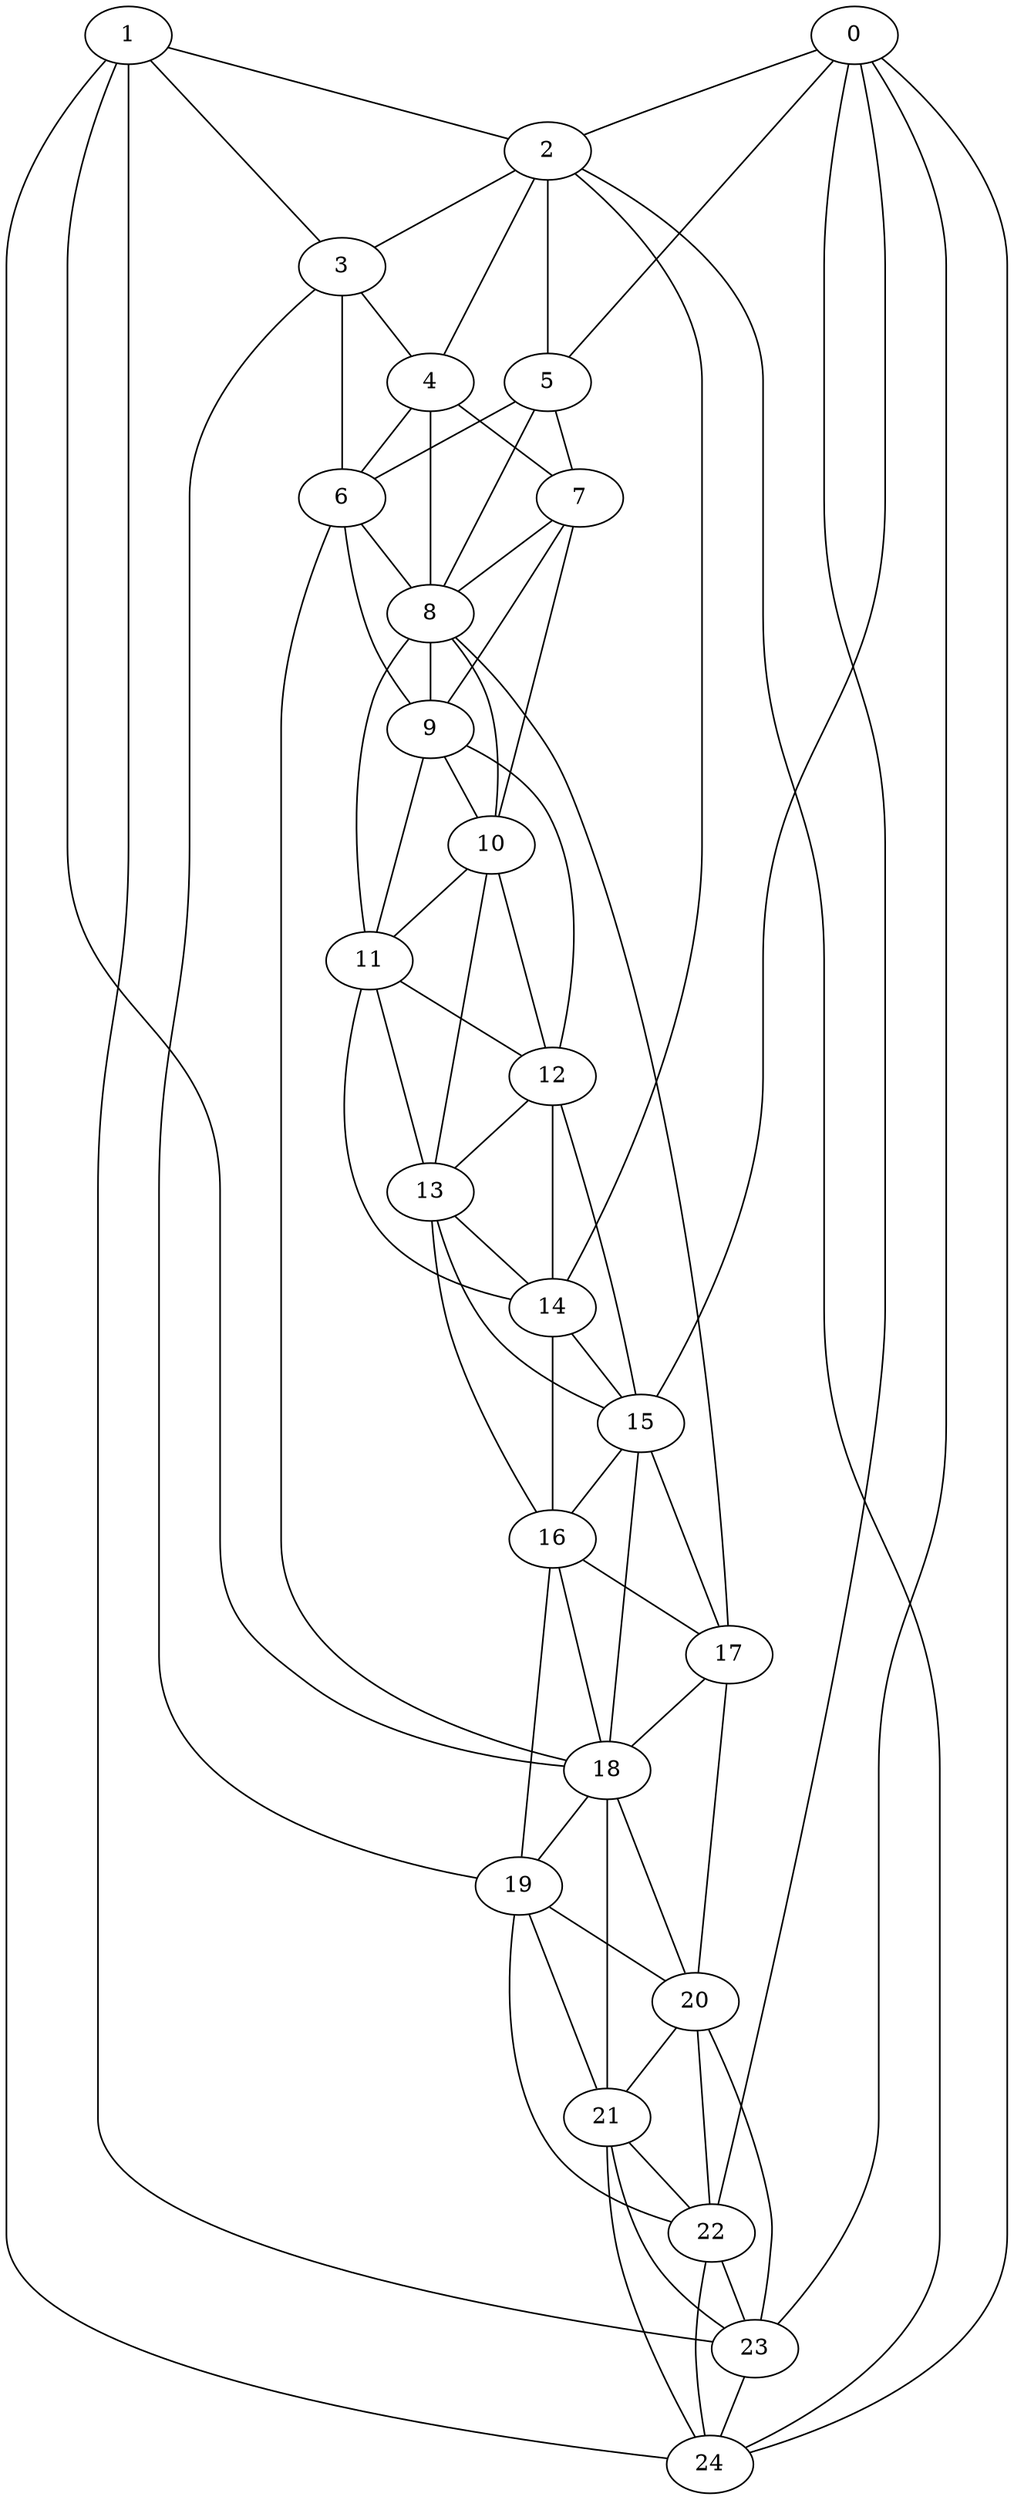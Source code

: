 strict graph "watts_strogatz_graph(25,6,0.1)" {
0;
1;
2;
3;
4;
5;
6;
7;
8;
9;
10;
11;
12;
13;
14;
15;
16;
17;
18;
19;
20;
21;
22;
23;
24;
0 -- 2  [is_available=True, prob="1.0"];
0 -- 5  [is_available=True, prob="1.0"];
0 -- 15  [is_available=True, prob="0.299746208985"];
0 -- 22  [is_available=True, prob="0.753258500836"];
0 -- 23  [is_available=True, prob="0.240202457075"];
0 -- 24  [is_available=True, prob="0.589594541884"];
1 -- 2  [is_available=True, prob="1.0"];
1 -- 3  [is_available=True, prob="0.405787605644"];
1 -- 18  [is_available=True, prob="0.820927557896"];
1 -- 23  [is_available=True, prob="1.0"];
1 -- 24  [is_available=True, prob="0.487514170837"];
2 -- 3  [is_available=True, prob="1.0"];
2 -- 4  [is_available=True, prob="0.263826198284"];
2 -- 5  [is_available=True, prob="1.0"];
2 -- 14  [is_available=True, prob="0.348798216478"];
2 -- 24  [is_available=True, prob="0.713800357094"];
3 -- 4  [is_available=True, prob="0.987959856425"];
3 -- 6  [is_available=True, prob="0.916311574596"];
3 -- 19  [is_available=True, prob="0.508844654636"];
4 -- 6  [is_available=True, prob="1.0"];
4 -- 7  [is_available=True, prob="0.888075235747"];
4 -- 8  [is_available=True, prob="1.0"];
5 -- 6  [is_available=True, prob="0.176538796103"];
5 -- 7  [is_available=True, prob="0.611648798289"];
5 -- 8  [is_available=True, prob="0.745474988089"];
6 -- 8  [is_available=True, prob="1.0"];
6 -- 9  [is_available=True, prob="1.0"];
6 -- 18  [is_available=True, prob="0.116774160715"];
7 -- 8  [is_available=True, prob="0.63246486766"];
7 -- 9  [is_available=True, prob="0.827163878219"];
7 -- 10  [is_available=True, prob="0.0265348271012"];
8 -- 9  [is_available=True, prob="0.551941890276"];
8 -- 10  [is_available=True, prob="0.644844502026"];
8 -- 11  [is_available=True, prob="0.393465689826"];
8 -- 17  [is_available=True, prob="0.971677125155"];
9 -- 10  [is_available=True, prob="0.0631294271329"];
9 -- 11  [is_available=True, prob="0.934087849065"];
9 -- 12  [is_available=True, prob="0.842529679447"];
10 -- 11  [is_available=True, prob="1.0"];
10 -- 12  [is_available=True, prob="0.450761237042"];
10 -- 13  [is_available=True, prob="1.0"];
11 -- 12  [is_available=True, prob="1.0"];
11 -- 13  [is_available=True, prob="0.0582486354238"];
11 -- 14  [is_available=True, prob="0.79328935881"];
12 -- 13  [is_available=True, prob="0.908875248754"];
12 -- 14  [is_available=True, prob="0.640605797609"];
12 -- 15  [is_available=True, prob="1.0"];
13 -- 14  [is_available=True, prob="0.628296616961"];
13 -- 15  [is_available=True, prob="0.718767909012"];
13 -- 16  [is_available=True, prob="1.0"];
14 -- 15  [is_available=True, prob="1.0"];
14 -- 16  [is_available=True, prob="0.659849676499"];
15 -- 16  [is_available=True, prob="0.232889689597"];
15 -- 17  [is_available=True, prob="0.0119487957475"];
15 -- 18  [is_available=True, prob="0.194397889831"];
16 -- 17  [is_available=True, prob="0.346472499298"];
16 -- 18  [is_available=True, prob="1.0"];
16 -- 19  [is_available=True, prob="0.0959148735664"];
17 -- 18  [is_available=True, prob="0.772518512358"];
17 -- 20  [is_available=True, prob="0.970154968853"];
18 -- 19  [is_available=True, prob="0.237874480582"];
18 -- 20  [is_available=True, prob="0.077452380624"];
18 -- 21  [is_available=True, prob="0.525856971531"];
19 -- 20  [is_available=True, prob="0.0595006684927"];
19 -- 21  [is_available=True, prob="0.76608997956"];
19 -- 22  [is_available=True, prob="1.0"];
20 -- 21  [is_available=True, prob="1.0"];
20 -- 22  [is_available=True, prob="0.856375026127"];
20 -- 23  [is_available=True, prob="0.372263903246"];
21 -- 22  [is_available=True, prob="0.542403655477"];
21 -- 23  [is_available=True, prob="0.0542776056664"];
21 -- 24  [is_available=True, prob="0.228982046441"];
22 -- 23  [is_available=True, prob="0.381225435294"];
22 -- 24  [is_available=True, prob="0.109062466471"];
23 -- 24  [is_available=True, prob="0.860577846216"];
}
